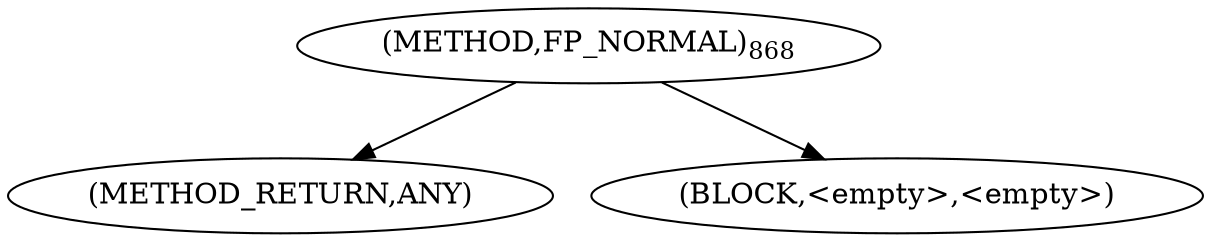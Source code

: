 digraph "FP_NORMAL" {  
"100153" [label = <(METHOD,FP_NORMAL)<SUB>868</SUB>> ]
"100154" [label = <(METHOD_RETURN,ANY)> ]
"100155" [label = <(BLOCK,&lt;empty&gt;,&lt;empty&gt;)> ]
  "100153" -> "100154" 
  "100153" -> "100155" 
}
